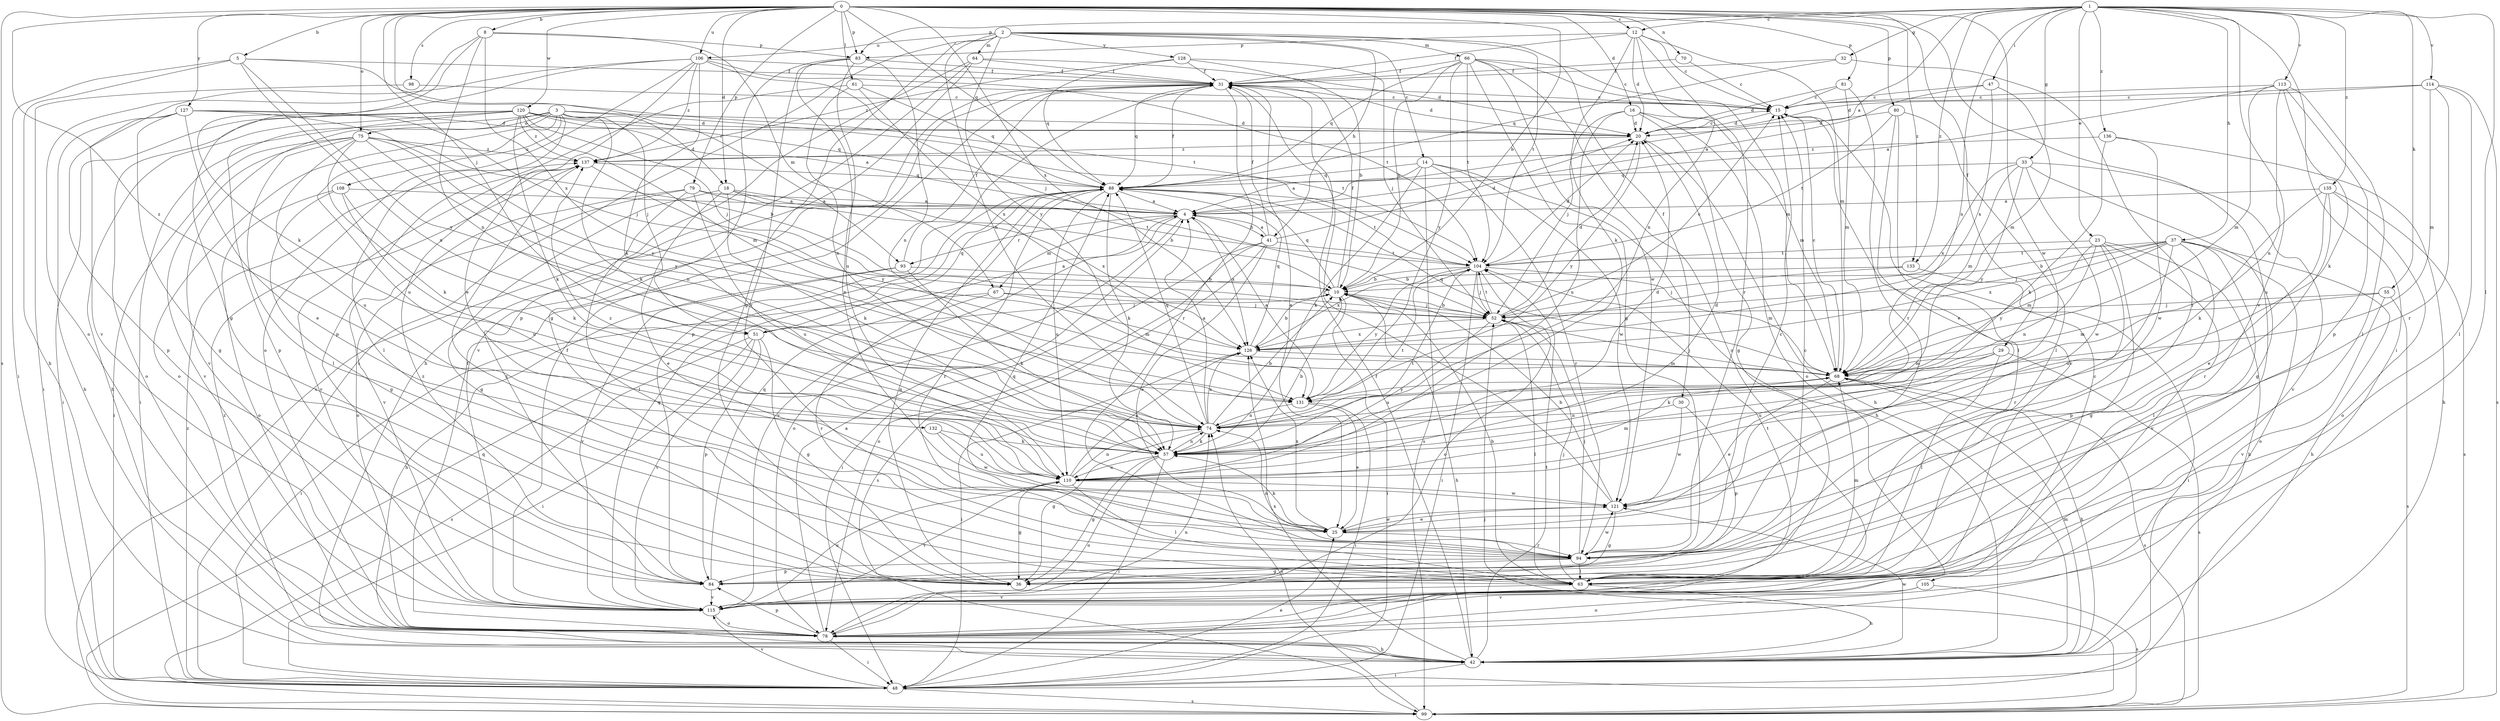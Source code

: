 strict digraph  {
0;
1;
2;
3;
4;
5;
8;
10;
12;
14;
15;
16;
18;
20;
23;
25;
29;
30;
31;
32;
33;
36;
37;
41;
42;
47;
48;
51;
52;
55;
57;
61;
63;
64;
66;
67;
68;
70;
74;
75;
78;
79;
80;
81;
83;
84;
88;
93;
94;
98;
99;
104;
105;
106;
108;
110;
113;
114;
115;
120;
121;
126;
127;
128;
131;
132;
133;
135;
136;
137;
0 -> 5  [label=b];
0 -> 8  [label=b];
0 -> 10  [label=b];
0 -> 12  [label=c];
0 -> 16  [label=d];
0 -> 18  [label=d];
0 -> 29  [label=f];
0 -> 51  [label=j];
0 -> 61  [label=l];
0 -> 70  [label=n];
0 -> 75  [label=o];
0 -> 79  [label=p];
0 -> 80  [label=p];
0 -> 81  [label=p];
0 -> 83  [label=p];
0 -> 88  [label=q];
0 -> 93  [label=r];
0 -> 98  [label=s];
0 -> 99  [label=s];
0 -> 105  [label=u];
0 -> 106  [label=u];
0 -> 120  [label=w];
0 -> 121  [label=w];
0 -> 126  [label=x];
0 -> 127  [label=y];
0 -> 132  [label=z];
0 -> 133  [label=z];
1 -> 4  [label=a];
1 -> 12  [label=c];
1 -> 23  [label=e];
1 -> 32  [label=g];
1 -> 33  [label=g];
1 -> 37  [label=h];
1 -> 47  [label=i];
1 -> 48  [label=i];
1 -> 55  [label=k];
1 -> 63  [label=l];
1 -> 74  [label=n];
1 -> 83  [label=p];
1 -> 113  [label=v];
1 -> 114  [label=v];
1 -> 115  [label=v];
1 -> 133  [label=z];
1 -> 135  [label=z];
1 -> 136  [label=z];
2 -> 14  [label=c];
2 -> 30  [label=f];
2 -> 36  [label=g];
2 -> 41  [label=h];
2 -> 48  [label=i];
2 -> 64  [label=m];
2 -> 66  [label=m];
2 -> 74  [label=n];
2 -> 104  [label=t];
2 -> 106  [label=u];
2 -> 128  [label=y];
2 -> 131  [label=y];
3 -> 18  [label=d];
3 -> 20  [label=d];
3 -> 48  [label=i];
3 -> 51  [label=j];
3 -> 57  [label=k];
3 -> 63  [label=l];
3 -> 75  [label=o];
3 -> 78  [label=o];
3 -> 104  [label=t];
3 -> 108  [label=u];
3 -> 110  [label=u];
3 -> 115  [label=v];
4 -> 41  [label=h];
4 -> 67  [label=m];
4 -> 78  [label=o];
4 -> 93  [label=r];
4 -> 115  [label=v];
4 -> 126  [label=x];
5 -> 31  [label=f];
5 -> 42  [label=h];
5 -> 48  [label=i];
5 -> 74  [label=n];
5 -> 104  [label=t];
5 -> 131  [label=y];
8 -> 57  [label=k];
8 -> 67  [label=m];
8 -> 74  [label=n];
8 -> 78  [label=o];
8 -> 83  [label=p];
8 -> 126  [label=x];
10 -> 31  [label=f];
10 -> 42  [label=h];
10 -> 48  [label=i];
10 -> 51  [label=j];
10 -> 52  [label=j];
10 -> 88  [label=q];
12 -> 15  [label=c];
12 -> 20  [label=d];
12 -> 31  [label=f];
12 -> 57  [label=k];
12 -> 68  [label=m];
12 -> 74  [label=n];
12 -> 83  [label=p];
12 -> 94  [label=r];
14 -> 4  [label=a];
14 -> 42  [label=h];
14 -> 57  [label=k];
14 -> 88  [label=q];
14 -> 94  [label=r];
14 -> 99  [label=s];
14 -> 121  [label=w];
15 -> 20  [label=d];
15 -> 63  [label=l];
16 -> 20  [label=d];
16 -> 36  [label=g];
16 -> 52  [label=j];
16 -> 68  [label=m];
16 -> 78  [label=o];
16 -> 110  [label=u];
18 -> 4  [label=a];
18 -> 10  [label=b];
18 -> 25  [label=e];
18 -> 36  [label=g];
18 -> 57  [label=k];
18 -> 104  [label=t];
20 -> 15  [label=c];
20 -> 42  [label=h];
20 -> 131  [label=y];
20 -> 137  [label=z];
23 -> 36  [label=g];
23 -> 42  [label=h];
23 -> 74  [label=n];
23 -> 94  [label=r];
23 -> 104  [label=t];
23 -> 115  [label=v];
23 -> 131  [label=y];
25 -> 57  [label=k];
25 -> 94  [label=r];
25 -> 121  [label=w];
25 -> 126  [label=x];
29 -> 57  [label=k];
29 -> 63  [label=l];
29 -> 68  [label=m];
29 -> 99  [label=s];
29 -> 110  [label=u];
30 -> 74  [label=n];
30 -> 84  [label=p];
30 -> 121  [label=w];
31 -> 15  [label=c];
31 -> 20  [label=d];
31 -> 25  [label=e];
31 -> 84  [label=p];
31 -> 88  [label=q];
31 -> 94  [label=r];
31 -> 115  [label=v];
32 -> 31  [label=f];
32 -> 88  [label=q];
32 -> 94  [label=r];
33 -> 36  [label=g];
33 -> 68  [label=m];
33 -> 88  [label=q];
33 -> 115  [label=v];
33 -> 121  [label=w];
33 -> 126  [label=x];
33 -> 131  [label=y];
36 -> 88  [label=q];
37 -> 10  [label=b];
37 -> 42  [label=h];
37 -> 52  [label=j];
37 -> 63  [label=l];
37 -> 68  [label=m];
37 -> 78  [label=o];
37 -> 84  [label=p];
37 -> 104  [label=t];
37 -> 110  [label=u];
37 -> 126  [label=x];
41 -> 4  [label=a];
41 -> 20  [label=d];
41 -> 25  [label=e];
41 -> 31  [label=f];
41 -> 48  [label=i];
41 -> 78  [label=o];
41 -> 99  [label=s];
41 -> 104  [label=t];
42 -> 31  [label=f];
42 -> 48  [label=i];
42 -> 68  [label=m];
42 -> 104  [label=t];
42 -> 121  [label=w];
42 -> 126  [label=x];
42 -> 137  [label=z];
47 -> 4  [label=a];
47 -> 15  [label=c];
47 -> 68  [label=m];
47 -> 126  [label=x];
48 -> 25  [label=e];
48 -> 99  [label=s];
48 -> 115  [label=v];
48 -> 137  [label=z];
51 -> 4  [label=a];
51 -> 36  [label=g];
51 -> 48  [label=i];
51 -> 84  [label=p];
51 -> 88  [label=q];
51 -> 99  [label=s];
51 -> 115  [label=v];
52 -> 10  [label=b];
52 -> 15  [label=c];
52 -> 20  [label=d];
52 -> 63  [label=l];
52 -> 104  [label=t];
52 -> 110  [label=u];
52 -> 126  [label=x];
55 -> 52  [label=j];
55 -> 68  [label=m];
55 -> 99  [label=s];
55 -> 115  [label=v];
57 -> 10  [label=b];
57 -> 20  [label=d];
57 -> 36  [label=g];
57 -> 48  [label=i];
57 -> 74  [label=n];
57 -> 78  [label=o];
57 -> 104  [label=t];
57 -> 110  [label=u];
61 -> 15  [label=c];
61 -> 74  [label=n];
61 -> 84  [label=p];
61 -> 88  [label=q];
61 -> 126  [label=x];
63 -> 10  [label=b];
63 -> 42  [label=h];
63 -> 52  [label=j];
63 -> 68  [label=m];
63 -> 104  [label=t];
63 -> 115  [label=v];
63 -> 137  [label=z];
64 -> 20  [label=d];
64 -> 31  [label=f];
64 -> 42  [label=h];
64 -> 84  [label=p];
64 -> 99  [label=s];
66 -> 10  [label=b];
66 -> 15  [label=c];
66 -> 31  [label=f];
66 -> 36  [label=g];
66 -> 68  [label=m];
66 -> 78  [label=o];
66 -> 88  [label=q];
66 -> 104  [label=t];
66 -> 121  [label=w];
66 -> 131  [label=y];
67 -> 48  [label=i];
67 -> 52  [label=j];
67 -> 68  [label=m];
67 -> 94  [label=r];
68 -> 15  [label=c];
68 -> 25  [label=e];
68 -> 42  [label=h];
68 -> 52  [label=j];
68 -> 88  [label=q];
68 -> 99  [label=s];
68 -> 131  [label=y];
70 -> 15  [label=c];
70 -> 31  [label=f];
74 -> 4  [label=a];
74 -> 10  [label=b];
74 -> 36  [label=g];
74 -> 57  [label=k];
74 -> 88  [label=q];
74 -> 104  [label=t];
74 -> 126  [label=x];
75 -> 10  [label=b];
75 -> 48  [label=i];
75 -> 57  [label=k];
75 -> 63  [label=l];
75 -> 74  [label=n];
75 -> 110  [label=u];
75 -> 115  [label=v];
75 -> 131  [label=y];
75 -> 137  [label=z];
78 -> 4  [label=a];
78 -> 15  [label=c];
78 -> 31  [label=f];
78 -> 42  [label=h];
78 -> 48  [label=i];
78 -> 74  [label=n];
78 -> 84  [label=p];
79 -> 4  [label=a];
79 -> 63  [label=l];
79 -> 78  [label=o];
79 -> 110  [label=u];
79 -> 115  [label=v];
79 -> 126  [label=x];
80 -> 20  [label=d];
80 -> 25  [label=e];
80 -> 63  [label=l];
80 -> 104  [label=t];
80 -> 115  [label=v];
81 -> 15  [label=c];
81 -> 20  [label=d];
81 -> 68  [label=m];
81 -> 94  [label=r];
83 -> 25  [label=e];
83 -> 31  [label=f];
83 -> 36  [label=g];
83 -> 74  [label=n];
83 -> 94  [label=r];
83 -> 110  [label=u];
84 -> 15  [label=c];
84 -> 88  [label=q];
84 -> 115  [label=v];
84 -> 137  [label=z];
88 -> 4  [label=a];
88 -> 31  [label=f];
88 -> 57  [label=k];
88 -> 94  [label=r];
88 -> 104  [label=t];
88 -> 110  [label=u];
93 -> 10  [label=b];
93 -> 31  [label=f];
93 -> 42  [label=h];
93 -> 57  [label=k];
93 -> 115  [label=v];
94 -> 15  [label=c];
94 -> 36  [label=g];
94 -> 52  [label=j];
94 -> 63  [label=l];
94 -> 74  [label=n];
94 -> 84  [label=p];
94 -> 88  [label=q];
94 -> 121  [label=w];
98 -> 15  [label=c];
98 -> 48  [label=i];
99 -> 52  [label=j];
99 -> 74  [label=n];
99 -> 88  [label=q];
104 -> 10  [label=b];
104 -> 20  [label=d];
104 -> 48  [label=i];
104 -> 52  [label=j];
104 -> 68  [label=m];
104 -> 78  [label=o];
104 -> 126  [label=x];
104 -> 131  [label=y];
105 -> 78  [label=o];
105 -> 99  [label=s];
105 -> 115  [label=v];
106 -> 25  [label=e];
106 -> 31  [label=f];
106 -> 36  [label=g];
106 -> 52  [label=j];
106 -> 57  [label=k];
106 -> 78  [label=o];
106 -> 104  [label=t];
106 -> 115  [label=v];
106 -> 137  [label=z];
108 -> 4  [label=a];
108 -> 36  [label=g];
108 -> 57  [label=k];
108 -> 78  [label=o];
108 -> 110  [label=u];
110 -> 20  [label=d];
110 -> 36  [label=g];
110 -> 63  [label=l];
110 -> 68  [label=m];
110 -> 74  [label=n];
110 -> 115  [label=v];
110 -> 121  [label=w];
110 -> 126  [label=x];
110 -> 137  [label=z];
113 -> 4  [label=a];
113 -> 15  [label=c];
113 -> 57  [label=k];
113 -> 63  [label=l];
113 -> 68  [label=m];
113 -> 74  [label=n];
113 -> 84  [label=p];
114 -> 15  [label=c];
114 -> 20  [label=d];
114 -> 63  [label=l];
114 -> 68  [label=m];
114 -> 94  [label=r];
114 -> 99  [label=s];
115 -> 31  [label=f];
115 -> 78  [label=o];
115 -> 88  [label=q];
115 -> 110  [label=u];
120 -> 4  [label=a];
120 -> 20  [label=d];
120 -> 42  [label=h];
120 -> 48  [label=i];
120 -> 52  [label=j];
120 -> 57  [label=k];
120 -> 68  [label=m];
120 -> 78  [label=o];
120 -> 84  [label=p];
120 -> 88  [label=q];
120 -> 137  [label=z];
121 -> 10  [label=b];
121 -> 25  [label=e];
121 -> 31  [label=f];
121 -> 36  [label=g];
126 -> 10  [label=b];
126 -> 48  [label=i];
126 -> 68  [label=m];
126 -> 88  [label=q];
127 -> 20  [label=d];
127 -> 25  [label=e];
127 -> 36  [label=g];
127 -> 42  [label=h];
127 -> 52  [label=j];
127 -> 84  [label=p];
127 -> 131  [label=y];
128 -> 10  [label=b];
128 -> 31  [label=f];
128 -> 52  [label=j];
128 -> 88  [label=q];
128 -> 137  [label=z];
131 -> 4  [label=a];
131 -> 25  [label=e];
131 -> 48  [label=i];
131 -> 74  [label=n];
132 -> 57  [label=k];
132 -> 110  [label=u];
132 -> 121  [label=w];
133 -> 10  [label=b];
133 -> 48  [label=i];
133 -> 52  [label=j];
135 -> 4  [label=a];
135 -> 25  [label=e];
135 -> 57  [label=k];
135 -> 78  [label=o];
135 -> 94  [label=r];
135 -> 99  [label=s];
136 -> 42  [label=h];
136 -> 57  [label=k];
136 -> 121  [label=w];
136 -> 137  [label=z];
137 -> 88  [label=q];
137 -> 115  [label=v];
137 -> 131  [label=y];
}
